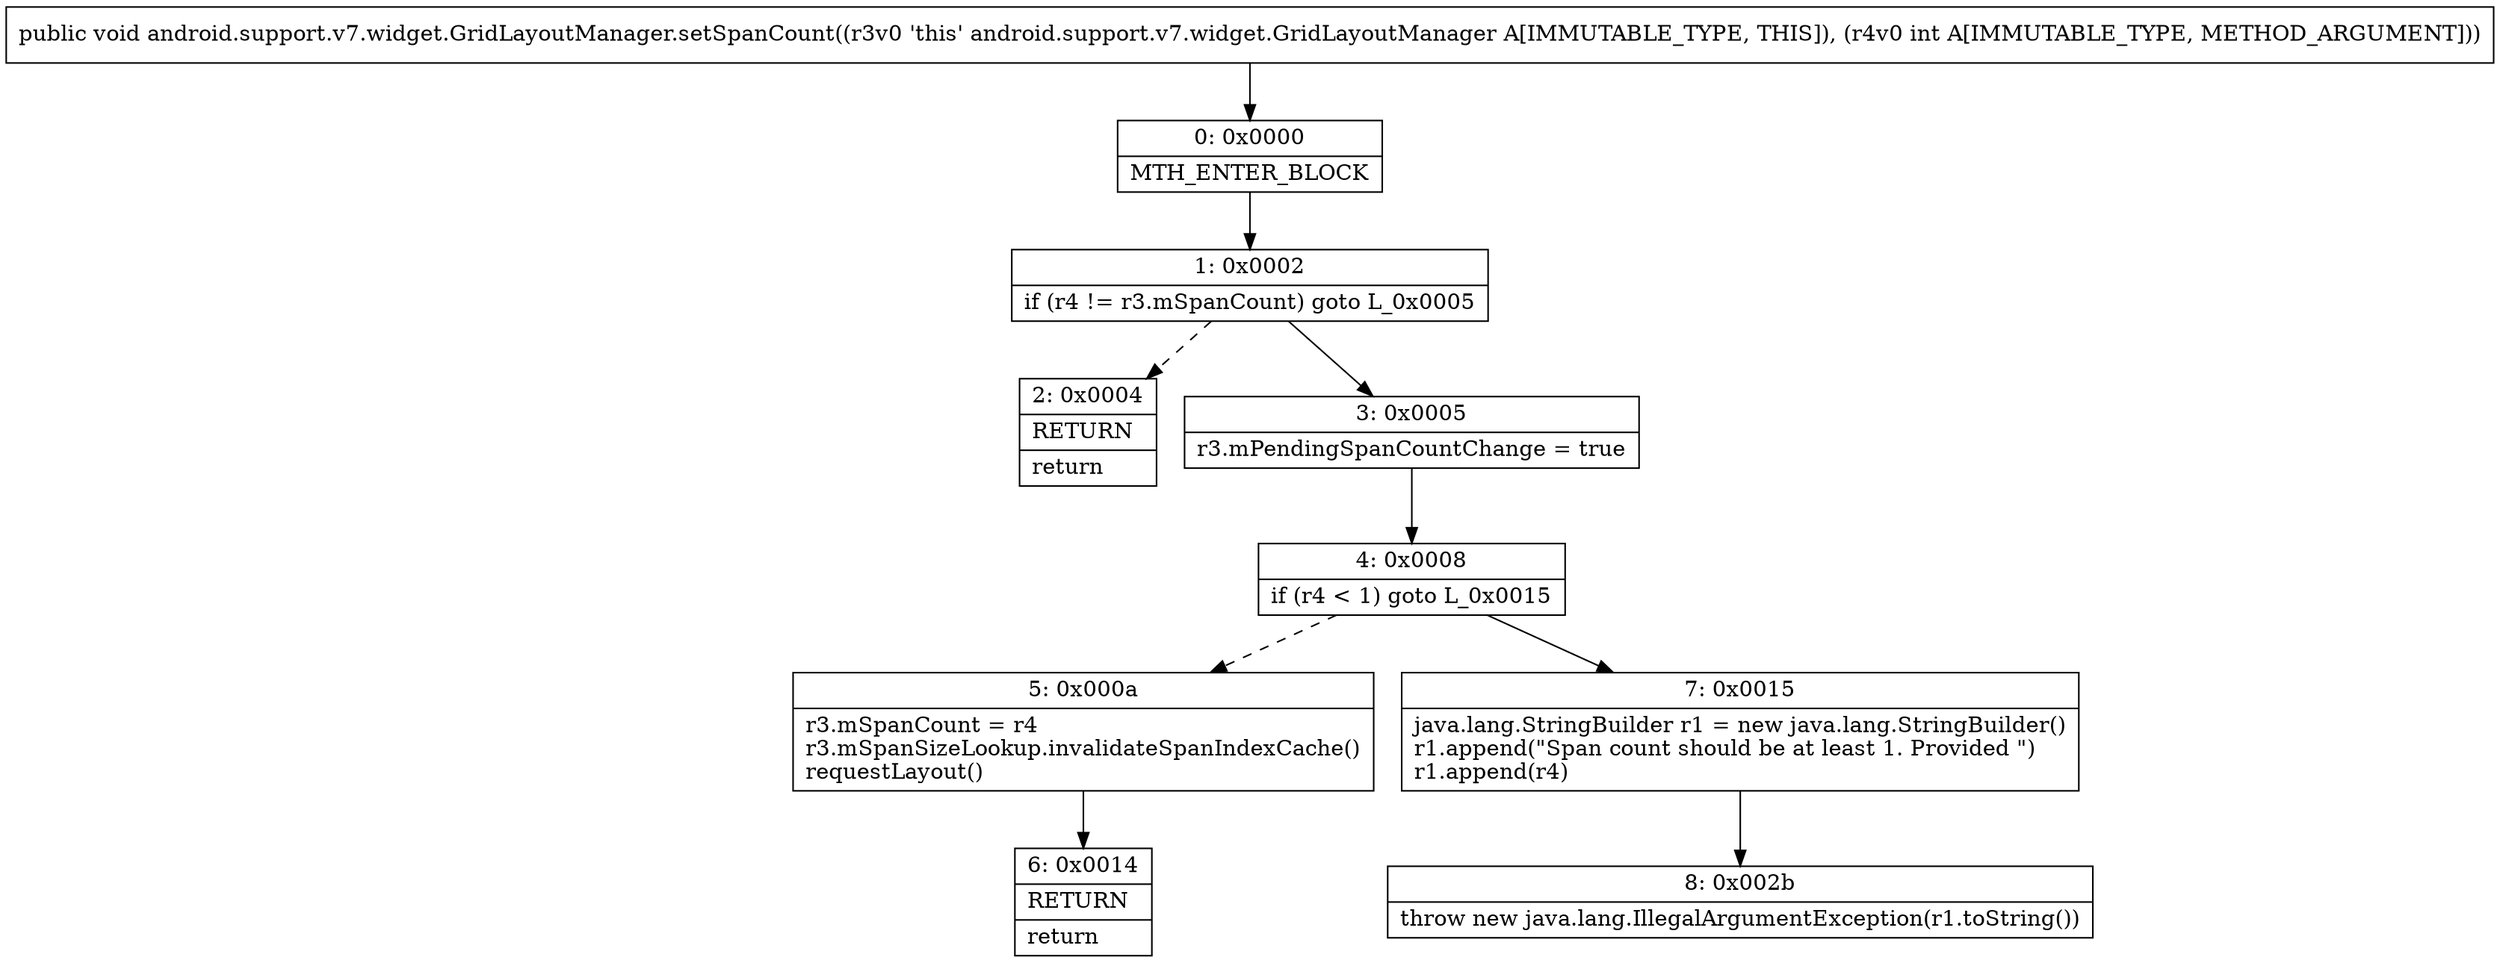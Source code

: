 digraph "CFG forandroid.support.v7.widget.GridLayoutManager.setSpanCount(I)V" {
Node_0 [shape=record,label="{0\:\ 0x0000|MTH_ENTER_BLOCK\l}"];
Node_1 [shape=record,label="{1\:\ 0x0002|if (r4 != r3.mSpanCount) goto L_0x0005\l}"];
Node_2 [shape=record,label="{2\:\ 0x0004|RETURN\l|return\l}"];
Node_3 [shape=record,label="{3\:\ 0x0005|r3.mPendingSpanCountChange = true\l}"];
Node_4 [shape=record,label="{4\:\ 0x0008|if (r4 \< 1) goto L_0x0015\l}"];
Node_5 [shape=record,label="{5\:\ 0x000a|r3.mSpanCount = r4\lr3.mSpanSizeLookup.invalidateSpanIndexCache()\lrequestLayout()\l}"];
Node_6 [shape=record,label="{6\:\ 0x0014|RETURN\l|return\l}"];
Node_7 [shape=record,label="{7\:\ 0x0015|java.lang.StringBuilder r1 = new java.lang.StringBuilder()\lr1.append(\"Span count should be at least 1. Provided \")\lr1.append(r4)\l}"];
Node_8 [shape=record,label="{8\:\ 0x002b|throw new java.lang.IllegalArgumentException(r1.toString())\l}"];
MethodNode[shape=record,label="{public void android.support.v7.widget.GridLayoutManager.setSpanCount((r3v0 'this' android.support.v7.widget.GridLayoutManager A[IMMUTABLE_TYPE, THIS]), (r4v0 int A[IMMUTABLE_TYPE, METHOD_ARGUMENT])) }"];
MethodNode -> Node_0;
Node_0 -> Node_1;
Node_1 -> Node_2[style=dashed];
Node_1 -> Node_3;
Node_3 -> Node_4;
Node_4 -> Node_5[style=dashed];
Node_4 -> Node_7;
Node_5 -> Node_6;
Node_7 -> Node_8;
}

